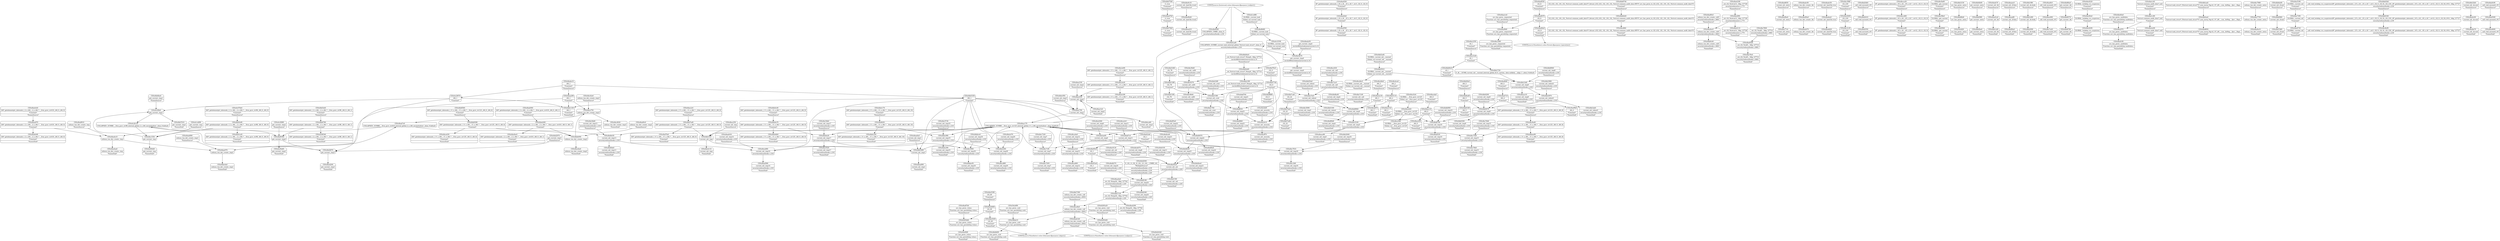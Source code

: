digraph {
	CE0x4bad7b0 [shape=record,shape=Mrecord,label="{CE0x4bad7b0|i1_true|*Constant*}"]
	CE0x4be9b40 [shape=record,shape=Mrecord,label="{CE0x4be9b40|current_sid:_land.lhs.true2}"]
	CE0x4bc2e20 [shape=record,shape=Mrecord,label="{CE0x4bc2e20|i64*_getelementptr_inbounds_(_11_x_i64_,_11_x_i64_*___llvm_gcov_ctr125,_i64_0,_i64_1)|*Constant*}"]
	CE0x4bb1330 [shape=record,shape=Mrecord,label="{CE0x4bb1330|i64_1|*Constant*|*SummSink*}"]
	CE0x4bd8a40 [shape=record,shape=Mrecord,label="{CE0x4bd8a40|current_sid:_tmp4|security/selinux/hooks.c,218|*SummSource*}"]
	CE0x4c1ef80 [shape=record,shape=Mrecord,label="{CE0x4c1ef80|GLOBAL:_current_task|Global_var:current_task|*SummSource*}"]
	CE0x4bc1550 [shape=record,shape=Mrecord,label="{CE0x4bc1550|get_current:_tmp}"]
	CE0x4bcfe10 [shape=record,shape=Mrecord,label="{CE0x4bcfe10|current_sid:_security|security/selinux/hooks.c,218}"]
	CE0x4bb0dc0 [shape=record,shape=Mrecord,label="{CE0x4bb0dc0|_ret_%struct.task_struct*_%tmp4,_!dbg_!27714|./arch/x86/include/asm/current.h,14|*SummSource*}"]
	CE0x4bb7540 [shape=record,shape=Mrecord,label="{CE0x4bb7540|i1_true|*Constant*|*SummSource*}"]
	CE0x4ba7dc0 [shape=record,shape=Mrecord,label="{CE0x4ba7dc0|current_sid:_tobool|security/selinux/hooks.c,218}"]
	CE0x4bbbce0 [shape=record,shape=Mrecord,label="{CE0x4bbbce0|current_sid:_tmp18|security/selinux/hooks.c,218|*SummSource*}"]
	CE0x4c064d0 [shape=record,shape=Mrecord,label="{CE0x4c064d0|get_current:_tmp|*SummSink*}"]
	CE0x4baf500 [shape=record,shape=Mrecord,label="{CE0x4baf500|i8*_getelementptr_inbounds_(_25_x_i8_,_25_x_i8_*_.str3,_i32_0,_i32_0)|*Constant*|*SummSource*}"]
	CE0x4bb1f10 [shape=record,shape=Mrecord,label="{CE0x4bb1f10|current_sid:_tmp}"]
	CE0x4bc71f0 [shape=record,shape=Mrecord,label="{CE0x4bc71f0|current_sid:_tmp7|security/selinux/hooks.c,218}"]
	CE0x4bdd7c0 [shape=record,shape=Mrecord,label="{CE0x4bdd7c0|current_sid:_tmp11|security/selinux/hooks.c,218}"]
	"CONST[source:0(mediator),value:0(static)][purpose:{operation}]"
	CE0x4bcdfb0 [shape=record,shape=Mrecord,label="{CE0x4bcdfb0|i32_(i32,_i32,_i16,_i32,_%struct.common_audit_data*)*_bitcast_(i32_(i32,_i32,_i16,_i32,_%struct.common_audit_data.495*)*_avc_has_perm_to_i32_(i32,_i32,_i16,_i32,_%struct.common_audit_data*)*)|*Constant*|*SummSink*}"]
	CE0x4bb60c0 [shape=record,shape=Mrecord,label="{CE0x4bb60c0|i8_1|*Constant*|*SummSink*}"]
	CE0x4bcd2a0 [shape=record,shape=Mrecord,label="{CE0x4bcd2a0|selinux_tun_dev_create:_tmp2|*SummSink*}"]
	CE0x4be65d0 [shape=record,shape=Mrecord,label="{CE0x4be65d0|_ret_i32_%call1,_!dbg_!27714|security/selinux/hooks.c,4661}"]
	CE0x4ba89c0 [shape=record,shape=Mrecord,label="{CE0x4ba89c0|selinux_tun_dev_create:_call1|security/selinux/hooks.c,4661|*SummSource*}"]
	CE0x4ba77c0 [shape=record,shape=Mrecord,label="{CE0x4ba77c0|current_sid:_entry|*SummSink*}"]
	CE0x4be2f00 [shape=record,shape=Mrecord,label="{CE0x4be2f00|_ret_i32_%retval.0,_!dbg_!27728|security/selinux/avc.c,775}"]
	CE0x4ba90a0 [shape=record,shape=Mrecord,label="{CE0x4ba90a0|selinux_tun_dev_create:_bb}"]
	CE0x4badc50 [shape=record,shape=Mrecord,label="{CE0x4badc50|current_sid:_land.lhs.true|*SummSource*}"]
	CE0x4ba87b0 [shape=record,shape=Mrecord,label="{CE0x4ba87b0|avc_has_perm:_tclass|Function::avc_has_perm&Arg::tclass::|*SummSource*}"]
	CE0x4bdc290 [shape=record,shape=Mrecord,label="{CE0x4bdc290|current_sid:_tmp19|security/selinux/hooks.c,218|*SummSink*}"]
	CE0x4bc5100 [shape=record,shape=Mrecord,label="{CE0x4bc5100|current_sid:_tmp5|security/selinux/hooks.c,218}"]
	CE0x4bacda0 [shape=record,shape=Mrecord,label="{CE0x4bacda0|i64_0|*Constant*|*SummSource*}"]
	CE0x4bc3c30 [shape=record,shape=Mrecord,label="{CE0x4bc3c30|i32_218|*Constant*|*SummSink*}"]
	CE0x4bfc9e0 [shape=record,shape=Mrecord,label="{CE0x4bfc9e0|get_current:_tmp4|./arch/x86/include/asm/current.h,14|*SummSink*}"]
	CE0x4bd1760 [shape=record,shape=Mrecord,label="{CE0x4bd1760|current_sid:_cred|security/selinux/hooks.c,218|*SummSink*}"]
	CE0x4bc7640 [shape=record,shape=Mrecord,label="{CE0x4bc7640|current_sid:_tmp15|security/selinux/hooks.c,218|*SummSource*}"]
	CE0x4c29fe0 [shape=record,shape=Mrecord,label="{CE0x4c29fe0|get_current:_tmp1}"]
	CE0x4ba4290 [shape=record,shape=Mrecord,label="{CE0x4ba4290|_ret_i32_%tmp24,_!dbg_!27742|security/selinux/hooks.c,220|*SummSink*}"]
	CE0x4bacc10 [shape=record,shape=Mrecord,label="{CE0x4bacc10|i64_0|*Constant*}"]
	CE0x4bed200 [shape=record,shape=Mrecord,label="{CE0x4bed200|get_current:_tmp3|*SummSink*}"]
	CE0x4bd16f0 [shape=record,shape=Mrecord,label="{CE0x4bd16f0|current_sid:_cred|security/selinux/hooks.c,218|*SummSource*}"]
	CE0x4bd5240 [shape=record,shape=Mrecord,label="{CE0x4bd5240|i32_1|*Constant*|*SummSource*}"]
	CE0x4bac250 [shape=record,shape=Mrecord,label="{CE0x4bac250|current_sid:_tmp|*SummSource*}"]
	CE0x4bab890 [shape=record,shape=Mrecord,label="{CE0x4bab890|selinux_tun_dev_create:_tmp1|*SummSource*}"]
	CE0x4bd2550 [shape=record,shape=Mrecord,label="{CE0x4bd2550|_call_void_mcount()_#3|*SummSink*}"]
	CE0x4bd2870 [shape=record,shape=Mrecord,label="{CE0x4bd2870|get_current:_tmp3}"]
	CE0x4bd06e0 [shape=record,shape=Mrecord,label="{CE0x4bd06e0|current_sid:_tmp22|security/selinux/hooks.c,218|*SummSink*}"]
	CE0x4bcce90 [shape=record,shape=Mrecord,label="{CE0x4bcce90|i8*_getelementptr_inbounds_(_45_x_i8_,_45_x_i8_*_.str12,_i32_0,_i32_0)|*Constant*|*SummSink*}"]
	CE0x4bcbc30 [shape=record,shape=Mrecord,label="{CE0x4bcbc30|i64_3|*Constant*}"]
	CE0x4bcd8f0 [shape=record,shape=Mrecord,label="{CE0x4bcd8f0|current_sid:_tmp20|security/selinux/hooks.c,218|*SummSink*}"]
	CE0x4bdc170 [shape=record,shape=Mrecord,label="{CE0x4bdc170|i64*_getelementptr_inbounds_(_11_x_i64_,_11_x_i64_*___llvm_gcov_ctr125,_i64_0,_i64_10)|*Constant*|*SummSource*}"]
	CE0x4bb0940 [shape=record,shape=Mrecord,label="{CE0x4bb0940|GLOBAL:_get_current|*Constant*|*SummSink*}"]
	CE0x4bb86d0 [shape=record,shape=Mrecord,label="{CE0x4bb86d0|avc_has_perm:_entry}"]
	CE0x4bdd520 [shape=record,shape=Mrecord,label="{CE0x4bdd520|current_sid:_tmp10|security/selinux/hooks.c,218|*SummSink*}"]
	CE0x4bb0b00 [shape=record,shape=Mrecord,label="{CE0x4bb0b00|get_current:_entry|*SummSource*}"]
	CE0x4bca080 [shape=record,shape=Mrecord,label="{CE0x4bca080|current_sid:_tmp14|security/selinux/hooks.c,218}"]
	CE0x4bafe70 [shape=record,shape=Mrecord,label="{CE0x4bafe70|current_sid:_bb|*SummSource*}"]
	CE0x4bd90e0 [shape=record,shape=Mrecord,label="{CE0x4bd90e0|current_sid:_if.then|*SummSink*}"]
	CE0x4bb14d0 [shape=record,shape=Mrecord,label="{CE0x4bb14d0|current_sid:_tmp8|security/selinux/hooks.c,218}"]
	CE0x4ba4e10 [shape=record,shape=Mrecord,label="{CE0x4ba4e10|selinux_tun_dev_create:_tmp}"]
	CE0x4bdbf20 [shape=record,shape=Mrecord,label="{CE0x4bdbf20|i64*_getelementptr_inbounds_(_11_x_i64_,_11_x_i64_*___llvm_gcov_ctr125,_i64_0,_i64_10)|*Constant*}"]
	CE0x4bb76b0 [shape=record,shape=Mrecord,label="{CE0x4bb76b0|i1_true|*Constant*|*SummSink*}"]
	CE0x44a90f0 [shape=record,shape=Mrecord,label="{CE0x44a90f0|avc_has_perm:_tclass|Function::avc_has_perm&Arg::tclass::|*SummSink*}"]
	CE0x4bb7010 [shape=record,shape=Mrecord,label="{CE0x4bb7010|get_current:_tmp1|*SummSink*}"]
	CE0x4ba4cb0 [shape=record,shape=Mrecord,label="{CE0x4ba4cb0|i64*_getelementptr_inbounds_(_2_x_i64_,_2_x_i64_*___llvm_gcov_ctr410,_i64_0,_i64_0)|*Constant*|*SummSource*}"]
	CE0x4baa290 [shape=record,shape=Mrecord,label="{CE0x4baa290|i64_1|*Constant*}"]
	CE0x4bd8d60 [shape=record,shape=Mrecord,label="{CE0x4bd8d60|GLOBAL:_current_task|Global_var:current_task}"]
	CE0x4bb8d00 [shape=record,shape=Mrecord,label="{CE0x4bb8d00|avc_has_perm:_ssid|Function::avc_has_perm&Arg::ssid::|*SummSink*}"]
	CE0x4c29a60 [shape=record,shape=Mrecord,label="{CE0x4c29a60|get_current:_tmp2|*SummSink*}"]
	CE0x4bad580 [shape=record,shape=Mrecord,label="{CE0x4bad580|current_sid:_tmp14|security/selinux/hooks.c,218|*SummSink*}"]
	CE0x4bcce20 [shape=record,shape=Mrecord,label="{CE0x4bcce20|i8*_getelementptr_inbounds_(_45_x_i8_,_45_x_i8_*_.str12,_i32_0,_i32_0)|*Constant*|*SummSource*}"]
	CE0x4bac700 [shape=record,shape=Mrecord,label="{CE0x4bac700|current_sid:_tmp3}"]
	CE0x4bb1d90 [shape=record,shape=Mrecord,label="{CE0x4bb1d90|current_sid:_do.body}"]
	CE0x4bbb090 [shape=record,shape=Mrecord,label="{CE0x4bbb090|selinux_tun_dev_create:_tmp2}"]
	CE0x4bb2090 [shape=record,shape=Mrecord,label="{CE0x4bb2090|current_sid:_do.body|*SummSink*}"]
	CE0x4bb4db0 [shape=record,shape=Mrecord,label="{CE0x4bb4db0|i64*_getelementptr_inbounds_(_11_x_i64_,_11_x_i64_*___llvm_gcov_ctr125,_i64_0,_i64_9)|*Constant*|*SummSink*}"]
	CE0x4bdc220 [shape=record,shape=Mrecord,label="{CE0x4bdc220|i64*_getelementptr_inbounds_(_11_x_i64_,_11_x_i64_*___llvm_gcov_ctr125,_i64_0,_i64_10)|*Constant*|*SummSink*}"]
	CE0x4bb5350 [shape=record,shape=Mrecord,label="{CE0x4bb5350|i64_1|*Constant*}"]
	CE0x4bc75d0 [shape=record,shape=Mrecord,label="{CE0x4bc75d0|current_sid:_tmp15|security/selinux/hooks.c,218}"]
	CE0x4ba84e0 [shape=record,shape=Mrecord,label="{CE0x4ba84e0|i32_8|*Constant*|*SummSink*}"]
	CE0x4c078e0 [shape=record,shape=Mrecord,label="{CE0x4c078e0|i64*_getelementptr_inbounds_(_2_x_i64_,_2_x_i64_*___llvm_gcov_ctr98,_i64_0,_i64_0)|*Constant*|*SummSource*}"]
	CE0x4bb4e20 [shape=record,shape=Mrecord,label="{CE0x4bb4e20|current_sid:_tmp17|security/selinux/hooks.c,218}"]
	CE0x4badfc0 [shape=record,shape=Mrecord,label="{CE0x4badfc0|_call_void_mcount()_#3|*SummSource*}"]
	CE0x4bd13f0 [shape=record,shape=Mrecord,label="{CE0x4bd13f0|i32_78|*Constant*|*SummSink*}"]
	CE0x4bd66a0 [shape=record,shape=Mrecord,label="{CE0x4bd66a0|get_current:_bb|*SummSource*}"]
	CE0x4bb7ed0 [shape=record,shape=Mrecord,label="{CE0x4bb7ed0|i32_22|*Constant*|*SummSink*}"]
	CE0x4bd6360 [shape=record,shape=Mrecord,label="{CE0x4bd6360|current_sid:_tmp24|security/selinux/hooks.c,220|*SummSink*}"]
	CE0x4bd1ad0 [shape=record,shape=Mrecord,label="{CE0x4bd1ad0|COLLAPSED:_GCMRE_current_task_external_global_%struct.task_struct*:_elem_0::|security/selinux/hooks.c,218}"]
	CE0x4bb7120 [shape=record,shape=Mrecord,label="{CE0x4bb7120|_ret_i32_%tmp24,_!dbg_!27742|security/selinux/hooks.c,220}"]
	CE0x4bd78c0 [shape=record,shape=Mrecord,label="{CE0x4bd78c0|i32_0|*Constant*|*SummSource*}"]
	CE0x54cbf20 [shape=record,shape=Mrecord,label="{CE0x54cbf20|avc_has_perm:_entry|*SummSink*}"]
	CE0x4bb5a40 [shape=record,shape=Mrecord,label="{CE0x4bb5a40|GLOBAL:_current_sid.__warned|Global_var:current_sid.__warned|*SummSource*}"]
	CE0x4bc5090 [shape=record,shape=Mrecord,label="{CE0x4bc5090|current_sid:_tmp5|security/selinux/hooks.c,218|*SummSource*}"]
	CE0x4bc60a0 [shape=record,shape=Mrecord,label="{CE0x4bc60a0|GLOBAL:_lockdep_rcu_suspicious|*Constant*}"]
	CE0x4c1e890 [shape=record,shape=Mrecord,label="{CE0x4c1e890|get_current:_tmp|*SummSource*}"]
	CE0x4bd2410 [shape=record,shape=Mrecord,label="{CE0x4bd2410|_call_void_mcount()_#3}"]
	CE0x4bc9370 [shape=record,shape=Mrecord,label="{CE0x4bc9370|current_sid:_call4|security/selinux/hooks.c,218}"]
	CE0x4bc5730 [shape=record,shape=Mrecord,label="{CE0x4bc5730|current_sid:_tmp19|security/selinux/hooks.c,218|*SummSource*}"]
	CE0x4bce750 [shape=record,shape=Mrecord,label="{CE0x4bce750|selinux_tun_dev_create:_tmp3}"]
	CE0x4be40a0 [shape=record,shape=Mrecord,label="{CE0x4be40a0|avc_has_perm:_auditdata|Function::avc_has_perm&Arg::auditdata::|*SummSource*}"]
	CE0x4bb8a40 [shape=record,shape=Mrecord,label="{CE0x4bb8a40|i64_5|*Constant*}"]
	CE0x4bac530 [shape=record,shape=Mrecord,label="{CE0x4bac530|current_sid:_tmp2|*SummSource*}"]
	CE0x4bfcba0 [shape=record,shape=Mrecord,label="{CE0x4bfcba0|%struct.task_struct*_(%struct.task_struct**)*_asm_movq_%gs:$_1:P_,$0_,_r,im,_dirflag_,_fpsr_,_flags_}"]
	CE0x4ba7750 [shape=record,shape=Mrecord,label="{CE0x4ba7750|selinux_tun_dev_create:_entry}"]
	CE0x4bb6960 [shape=record,shape=Mrecord,label="{CE0x4bb6960|current_sid:_if.end}"]
	CE0x4bbae90 [shape=record,shape=Mrecord,label="{CE0x4bbae90|i64*_getelementptr_inbounds_(_11_x_i64_,_11_x_i64_*___llvm_gcov_ctr125,_i64_0,_i64_8)|*Constant*|*SummSink*}"]
	CE0x4ba8550 [shape=record,shape=Mrecord,label="{CE0x4ba8550|i32_8|*Constant*|*SummSource*}"]
	CE0x4bb5180 [shape=record,shape=Mrecord,label="{CE0x4bb5180|current_sid:_tobool|security/selinux/hooks.c,218|*SummSink*}"]
	CE0x4bb6ba0 [shape=record,shape=Mrecord,label="{CE0x4bb6ba0|get_current:_tmp1|*SummSource*}"]
	CE0x4bd2970 [shape=record,shape=Mrecord,label="{CE0x4bd2970|get_current:_tmp3|*SummSource*}"]
	CE0x6265e20 [shape=record,shape=Mrecord,label="{CE0x6265e20|avc_has_perm:_tsid|Function::avc_has_perm&Arg::tsid::|*SummSource*}"]
	CE0x4ba4730 [shape=record,shape=Mrecord,label="{CE0x4ba4730|GLOBAL:_current_sid|*Constant*|*SummSink*}"]
	CE0x4bb6780 [shape=record,shape=Mrecord,label="{CE0x4bb6780|i64*_getelementptr_inbounds_(_2_x_i64_,_2_x_i64_*___llvm_gcov_ctr98,_i64_0,_i64_1)|*Constant*}"]
	CE0x4bd24b0 [shape=record,shape=Mrecord,label="{CE0x4bd24b0|_call_void_mcount()_#3|*SummSource*}"]
	CE0x4be4180 [shape=record,shape=Mrecord,label="{CE0x4be4180|_ret_i32_%retval.0,_!dbg_!27728|security/selinux/avc.c,775|*SummSource*}"]
	CE0x4bc54b0 [shape=record,shape=Mrecord,label="{CE0x4bc54b0|current_sid:_tmp17|security/selinux/hooks.c,218|*SummSource*}"]
	CE0x4bd1380 [shape=record,shape=Mrecord,label="{CE0x4bd1380|i32_78|*Constant*}"]
	CE0x4bae6a0 [shape=record,shape=Mrecord,label="{CE0x4bae6a0|current_sid:_tmp1|*SummSource*}"]
	CE0x4bac690 [shape=record,shape=Mrecord,label="{CE0x4bac690|_call_void_mcount()_#3}"]
	CE0x4c29f70 [shape=record,shape=Mrecord,label="{CE0x4c29f70|i64_1|*Constant*}"]
	CE0x4bd4ea0 [shape=record,shape=Mrecord,label="{CE0x4bd4ea0|current_sid:_tmp23|security/selinux/hooks.c,218|*SummSink*}"]
	CE0x4baf710 [shape=record,shape=Mrecord,label="{CE0x4baf710|i64_4|*Constant*}"]
	CE0x4bbbe50 [shape=record,shape=Mrecord,label="{CE0x4bbbe50|current_sid:_tmp18|security/selinux/hooks.c,218|*SummSink*}"]
	CE0x4ba8650 [shape=record,shape=Mrecord,label="{CE0x4ba8650|current_sid:_entry|*SummSource*}"]
	CE0x4bd7ed0 [shape=record,shape=Mrecord,label="{CE0x4bd7ed0|i64*_getelementptr_inbounds_(_11_x_i64_,_11_x_i64_*___llvm_gcov_ctr125,_i64_0,_i64_0)|*Constant*}"]
	CE0x4bac2c0 [shape=record,shape=Mrecord,label="{CE0x4bac2c0|i64*_getelementptr_inbounds_(_11_x_i64_,_11_x_i64_*___llvm_gcov_ctr125,_i64_0,_i64_0)|*Constant*|*SummSource*}"]
	CE0x4bd9360 [shape=record,shape=Mrecord,label="{CE0x4bd9360|get_current:_tmp2}"]
	CE0x4baf9b0 [shape=record,shape=Mrecord,label="{CE0x4baf9b0|i64_4|*Constant*|*SummSink*}"]
	CE0x4bede50 [shape=record,shape=Mrecord,label="{CE0x4bede50|get_current:_tmp4|./arch/x86/include/asm/current.h,14|*SummSource*}"]
	CE0x4bab1b0 [shape=record,shape=Mrecord,label="{CE0x4bab1b0|selinux_tun_dev_create:_call|security/selinux/hooks.c,4652|*SummSink*}"]
	CE0x4bb5110 [shape=record,shape=Mrecord,label="{CE0x4bb5110|i64_2|*Constant*}"]
	CE0x4bbc950 [shape=record,shape=Mrecord,label="{CE0x4bbc950|current_sid:_tmp3|*SummSource*}"]
	CE0x4bcb560 [shape=record,shape=Mrecord,label="{CE0x4bcb560|current_sid:_tmp6|security/selinux/hooks.c,218|*SummSource*}"]
	CE0x4bb50a0 [shape=record,shape=Mrecord,label="{CE0x4bb50a0|current_sid:_tobool|security/selinux/hooks.c,218|*SummSource*}"]
	CE0x4bb63b0 [shape=record,shape=Mrecord,label="{CE0x4bb63b0|_call_void_lockdep_rcu_suspicious(i8*_getelementptr_inbounds_(_25_x_i8_,_25_x_i8_*_.str3,_i32_0,_i32_0),_i32_218,_i8*_getelementptr_inbounds_(_45_x_i8_,_45_x_i8_*_.str12,_i32_0,_i32_0))_#10,_!dbg_!27727|security/selinux/hooks.c,218|*SummSource*}"]
	CE0x4bd6270 [shape=record,shape=Mrecord,label="{CE0x4bd6270|current_sid:_tmp24|security/selinux/hooks.c,220|*SummSource*}"]
	CE0x4bc6220 [shape=record,shape=Mrecord,label="{CE0x4bc6220|GLOBAL:_lockdep_rcu_suspicious|*Constant*|*SummSource*}"]
	CE0x4bc5520 [shape=record,shape=Mrecord,label="{CE0x4bc5520|current_sid:_tmp17|security/selinux/hooks.c,218|*SummSink*}"]
	CE0x4bd6570 [shape=record,shape=Mrecord,label="{CE0x4bd6570|get_current:_bb}"]
	CE0x4bfcaa0 [shape=record,shape=Mrecord,label="{CE0x4bfcaa0|%struct.task_struct*_(%struct.task_struct**)*_asm_movq_%gs:$_1:P_,$0_,_r,im,_dirflag_,_fpsr_,_flags_|*SummSource*}"]
	CE0x6b2b5d0 [shape=record,shape=Mrecord,label="{CE0x6b2b5d0|avc_has_perm:_tsid|Function::avc_has_perm&Arg::tsid::|*SummSink*}"]
	CE0x4bb0be0 [shape=record,shape=Mrecord,label="{CE0x4bb0be0|get_current:_entry|*SummSink*}"]
	CE0x4bc94d0 [shape=record,shape=Mrecord,label="{CE0x4bc94d0|current_sid:_call4|security/selinux/hooks.c,218|*SummSource*}"]
	CE0x4be1c80 [shape=record,shape=Mrecord,label="{CE0x4be1c80|%struct.common_audit_data*_null|*Constant*}"]
	CE0x4ba8a70 [shape=record,shape=Mrecord,label="{CE0x4ba8a70|current_sid:_do.end|*SummSink*}"]
	CE0x4bcb8e0 [shape=record,shape=Mrecord,label="{CE0x4bcb8e0|i64_3|*Constant*|*SummSource*}"]
	CE0x4bb7390 [shape=record,shape=Mrecord,label="{CE0x4bb7390|selinux_tun_dev_create:_call|security/selinux/hooks.c,4652|*SummSource*}"]
	CE0x4ba8910 [shape=record,shape=Mrecord,label="{CE0x4ba8910|selinux_tun_dev_create:_tmp|*SummSource*}"]
	CE0x4bb5480 [shape=record,shape=Mrecord,label="{CE0x4bb5480|current_sid:_tmp1}"]
	CE0x4bc0b70 [shape=record,shape=Mrecord,label="{CE0x4bc0b70|get_current:_tmp4|./arch/x86/include/asm/current.h,14}"]
	CE0x5f8ab10 [shape=record,shape=Mrecord,label="{CE0x5f8ab10|avc_has_perm:_ssid|Function::avc_has_perm&Arg::ssid::}"]
	CE0x4bb0300 [shape=record,shape=Mrecord,label="{CE0x4bb0300|current_sid:_tmp9|security/selinux/hooks.c,218|*SummSink*}"]
	CE0x4be2f70 [shape=record,shape=Mrecord,label="{CE0x4be2f70|avc_has_perm:_auditdata|Function::avc_has_perm&Arg::auditdata::}"]
	CE0x4bacd30 [shape=record,shape=Mrecord,label="{CE0x4bacd30|i64_0|*Constant*|*SummSink*}"]
	CE0x4bce420 [shape=record,shape=Mrecord,label="{CE0x4bce420|GLOBAL:___llvm_gcov_ctr125|Global_var:__llvm_gcov_ctr125}"]
	CE0x4baa970 [shape=record,shape=Mrecord,label="{CE0x4baa970|i64*_getelementptr_inbounds_(_2_x_i64_,_2_x_i64_*___llvm_gcov_ctr410,_i64_0,_i64_0)|*Constant*}"]
	CE0x4badd20 [shape=record,shape=Mrecord,label="{CE0x4badd20|current_sid:_land.lhs.true|*SummSink*}"]
	CE0x4bc7a20 [shape=record,shape=Mrecord,label="{CE0x4bc7a20|_call_void_mcount()_#3|*SummSink*}"]
	CE0x4bdc470 [shape=record,shape=Mrecord,label="{CE0x4bdc470|current_sid:_tmp20|security/selinux/hooks.c,218|*SummSource*}"]
	CE0x4bca8a0 [shape=record,shape=Mrecord,label="{CE0x4bca8a0|selinux_tun_dev_create:_call|security/selinux/hooks.c,4652}"]
	CE0x6b2b660 [shape=record,shape=Mrecord,label="{CE0x6b2b660|i16_49|*Constant*}"]
	CE0x4bd2040 [shape=record,shape=Mrecord,label="{CE0x4bd2040|0:_i32,_4:_i32,_8:_i32,_12:_i32,_:_CMRE_4,8_|*MultipleSource*|security/selinux/hooks.c,218|security/selinux/hooks.c,218|security/selinux/hooks.c,220}"]
	CE0x4bc98e0 [shape=record,shape=Mrecord,label="{CE0x4bc98e0|GLOBAL:_get_current|*Constant*}"]
	CE0x4babe10 [shape=record,shape=Mrecord,label="{CE0x4babe10|i64_1|*Constant*|*SummSource*}"]
	CE0x4bca660 [shape=record,shape=Mrecord,label="{CE0x4bca660|current_sid:_tmp12|security/selinux/hooks.c,218|*SummSink*}"]
	CE0x4bb8380 [shape=record,shape=Mrecord,label="{CE0x4bb8380|i64*_getelementptr_inbounds_(_11_x_i64_,_11_x_i64_*___llvm_gcov_ctr125,_i64_0,_i64_6)|*Constant*}"]
	CE0x4beaec0 [shape=record,shape=Mrecord,label="{CE0x4beaec0|current_sid:_if.then|*SummSource*}"]
	CE0x4bce3b0 [shape=record,shape=Mrecord,label="{CE0x4bce3b0|GLOBAL:___llvm_gcov_ctr125|Global_var:__llvm_gcov_ctr125|*SummSink*}"]
	CE0x4bcb110 [shape=record,shape=Mrecord,label="{CE0x4bcb110|current_sid:_tmp|*SummSink*}"]
	CE0x4ba9ac0 [shape=record,shape=Mrecord,label="{CE0x4ba9ac0|i64*_getelementptr_inbounds_(_2_x_i64_,_2_x_i64_*___llvm_gcov_ctr410,_i64_0,_i64_1)|*Constant*|*SummSink*}"]
	CE0x4c299f0 [shape=record,shape=Mrecord,label="{CE0x4c299f0|get_current:_tmp2|*SummSource*}"]
	CE0x4ba9c90 [shape=record,shape=Mrecord,label="{CE0x4ba9c90|_call_void_mcount()_#3|*SummSource*}"]
	CE0x4bdb900 [shape=record,shape=Mrecord,label="{CE0x4bdb900|current_sid:_tmp10|security/selinux/hooks.c,218|*SummSource*}"]
	CE0x4bc21d0 [shape=record,shape=Mrecord,label="{CE0x4bc21d0|i8_1|*Constant*}"]
	CE0x4bd15f0 [shape=record,shape=Mrecord,label="{CE0x4bd15f0|current_sid:_sid|security/selinux/hooks.c,220|*SummSink*}"]
	CE0x4bd53e0 [shape=record,shape=Mrecord,label="{CE0x4bd53e0|i32_1|*Constant*|*SummSink*}"]
	CE0x4bd1e20 [shape=record,shape=Mrecord,label="{CE0x4bd1e20|i64*_getelementptr_inbounds_(_2_x_i64_,_2_x_i64_*___llvm_gcov_ctr98,_i64_0,_i64_0)|*Constant*|*SummSink*}"]
	CE0x4ba9300 [shape=record,shape=Mrecord,label="{CE0x4ba9300|_call_void_mcount()_#3}"]
	CE0x4baa1e0 [shape=record,shape=Mrecord,label="{CE0x4baa1e0|avc_has_perm:_requested|Function::avc_has_perm&Arg::requested::|*SummSource*}"]
	CE0x4bb0e60 [shape=record,shape=Mrecord,label="{CE0x4bb0e60|_ret_%struct.task_struct*_%tmp4,_!dbg_!27714|./arch/x86/include/asm/current.h,14}"]
	CE0x4bcba00 [shape=record,shape=Mrecord,label="{CE0x4bcba00|current_sid:_tmp6|security/selinux/hooks.c,218}"]
	CE0x4bb4c40 [shape=record,shape=Mrecord,label="{CE0x4bb4c40|i64*_getelementptr_inbounds_(_11_x_i64_,_11_x_i64_*___llvm_gcov_ctr125,_i64_0,_i64_9)|*Constant*|*SummSource*}"]
	CE0x4bb0260 [shape=record,shape=Mrecord,label="{CE0x4bb0260|current_sid:_tmp9|security/selinux/hooks.c,218|*SummSource*}"]
	CE0x4bc7450 [shape=record,shape=Mrecord,label="{CE0x4bc7450|current_sid:_tmp7|security/selinux/hooks.c,218|*SummSink*}"]
	CE0x4bc4020 [shape=record,shape=Mrecord,label="{CE0x4bc4020|selinux_tun_dev_create:_tmp3|*SummSink*}"]
	CE0x4bc6290 [shape=record,shape=Mrecord,label="{CE0x4bc6290|GLOBAL:_lockdep_rcu_suspicious|*Constant*|*SummSink*}"]
	CE0x4bb1720 [shape=record,shape=Mrecord,label="{CE0x4bb1720|0:_i8,_:_GCMR_current_sid.__warned_internal_global_i8_0,_section_.data.unlikely_,_align_1:_elem_0:default:}"]
	CE0x4bcc630 [shape=record,shape=Mrecord,label="{CE0x4bcc630|current_sid:_call|security/selinux/hooks.c,218|*SummSource*}"]
	CE0x4bad430 [shape=record,shape=Mrecord,label="{CE0x4bad430|current_sid:_tmp14|security/selinux/hooks.c,218|*SummSource*}"]
	CE0x4bb6a00 [shape=record,shape=Mrecord,label="{CE0x4bb6a00|current_sid:_if.end|*SummSource*}"]
	CE0x4be5390 [shape=record,shape=Mrecord,label="{CE0x4be5390|i16_49|*Constant*|*SummSource*}"]
	CE0x4be4110 [shape=record,shape=Mrecord,label="{CE0x4be4110|_ret_i32_%retval.0,_!dbg_!27728|security/selinux/avc.c,775|*SummSink*}"]
	CE0x4bc9640 [shape=record,shape=Mrecord,label="{CE0x4bc9640|current_sid:_call4|security/selinux/hooks.c,218|*SummSink*}"]
	CE0x4bc7c00 [shape=record,shape=Mrecord,label="{CE0x4bc7c00|current_sid:_call|security/selinux/hooks.c,218|*SummSink*}"]
	CE0x4bc5900 [shape=record,shape=Mrecord,label="{CE0x4bc5900|current_sid:_tmp18|security/selinux/hooks.c,218}"]
	CE0x4bdb7d0 [shape=record,shape=Mrecord,label="{CE0x4bdb7d0|current_sid:_tmp10|security/selinux/hooks.c,218}"]
	CE0x4bc9a60 [shape=record,shape=Mrecord,label="{CE0x4bc9a60|GLOBAL:_get_current|*Constant*|*SummSource*}"]
	CE0x4bbc080 [shape=record,shape=Mrecord,label="{CE0x4bbc080|current_sid:_tmp19|security/selinux/hooks.c,218}"]
	CE0x4ba4ec0 [shape=record,shape=Mrecord,label="{CE0x4ba4ec0|selinux_tun_dev_create:_call1|security/selinux/hooks.c,4661}"]
	CE0x4bd6780 [shape=record,shape=Mrecord,label="{CE0x4bd6780|get_current:_bb|*SummSink*}"]
	CE0x4bb0180 [shape=record,shape=Mrecord,label="{CE0x4bb0180|i64_5|*Constant*|*SummSink*}"]
	CE0x4bd6180 [shape=record,shape=Mrecord,label="{CE0x4bd6180|current_sid:_tmp24|security/selinux/hooks.c,220}"]
	"CONST[source:2(external),value:2(dynamic)][purpose:{subject}]"
	CE0x4bb6cb0 [shape=record,shape=Mrecord,label="{CE0x4bb6cb0|selinux_tun_dev_create:_call1|security/selinux/hooks.c,4661|*SummSink*}"]
	CE0x4bb09f0 [shape=record,shape=Mrecord,label="{CE0x4bb09f0|get_current:_entry}"]
	CE0x4ba8c80 [shape=record,shape=Mrecord,label="{CE0x4ba8c80|i64*_getelementptr_inbounds_(_2_x_i64_,_2_x_i64_*___llvm_gcov_ctr410,_i64_0,_i64_0)|*Constant*|*SummSink*}"]
	CE0x4bb5910 [shape=record,shape=Mrecord,label="{CE0x4bb5910|GLOBAL:_current_sid.__warned|Global_var:current_sid.__warned}"]
	CE0x4bcb7e0 [shape=record,shape=Mrecord,label="{CE0x4bcb7e0|i64_2|*Constant*|*SummSink*}"]
	CE0x4bd7740 [shape=record,shape=Mrecord,label="{CE0x4bd7740|i32_0|*Constant*}"]
	CE0x4be1cf0 [shape=record,shape=Mrecord,label="{CE0x4be1cf0|%struct.common_audit_data*_null|*Constant*|*SummSource*}"]
	CE0x4bcdbc0 [shape=record,shape=Mrecord,label="{CE0x4bcdbc0|GLOBAL:_current_sid.__warned|Global_var:current_sid.__warned|*SummSink*}"]
	CE0x4bc9dd0 [shape=record,shape=Mrecord,label="{CE0x4bc9dd0|current_sid:_tmp13|security/selinux/hooks.c,218|*SummSource*}"]
	"CONST[source:0(mediator),value:2(dynamic)][purpose:{object}]"
	CE0x4bd89d0 [shape=record,shape=Mrecord,label="{CE0x4bd89d0|current_sid:_tmp4|security/selinux/hooks.c,218|*SummSink*}"]
	CE0x4ba9be0 [shape=record,shape=Mrecord,label="{CE0x4ba9be0|current_sid:_entry}"]
	CE0x4bd0470 [shape=record,shape=Mrecord,label="{CE0x4bd0470|current_sid:_tmp22|security/selinux/hooks.c,218}"]
	CE0x4bc9130 [shape=record,shape=Mrecord,label="{CE0x4bc9130|current_sid:_sid|security/selinux/hooks.c,220|*SummSource*}"]
	CE0x4bd0e50 [shape=record,shape=Mrecord,label="{CE0x4bd0e50|current_sid:_tmp13|security/selinux/hooks.c,218}"]
	CE0x4be1d60 [shape=record,shape=Mrecord,label="{CE0x4be1d60|avc_has_perm:_requested|Function::avc_has_perm&Arg::requested::|*SummSink*}"]
	CE0x4bb6d20 [shape=record,shape=Mrecord,label="{CE0x4bb6d20|i32_(i32,_i32,_i16,_i32,_%struct.common_audit_data*)*_bitcast_(i32_(i32,_i32,_i16,_i32,_%struct.common_audit_data.495*)*_avc_has_perm_to_i32_(i32,_i32,_i16,_i32,_%struct.common_audit_data*)*)|*Constant*}"]
	CE0x4ba41e0 [shape=record,shape=Mrecord,label="{CE0x4ba41e0|current_sid:_bb}"]
	CE0x4bace10 [shape=record,shape=Mrecord,label="{CE0x4bace10|current_sid:_tmp8|security/selinux/hooks.c,218|*SummSink*}"]
	CE0x4bab260 [shape=record,shape=Mrecord,label="{CE0x4bab260|i64*_getelementptr_inbounds_(_2_x_i64_,_2_x_i64_*___llvm_gcov_ctr410,_i64_0,_i64_1)|*Constant*}"]
	CE0x4bc1fd0 [shape=record,shape=Mrecord,label="{CE0x4bc1fd0|current_sid:_tmp16|security/selinux/hooks.c,218|*SummSink*}"]
	CE0x4bd02f0 [shape=record,shape=Mrecord,label="{CE0x4bd02f0|COLLAPSED:_CMRE:_elem_0::|security/selinux/hooks.c,218}"]
	CE0x4bc76b0 [shape=record,shape=Mrecord,label="{CE0x4bc76b0|current_sid:_tmp15|security/selinux/hooks.c,218|*SummSink*}"]
	CE0x4bb3870 [shape=record,shape=Mrecord,label="{CE0x4bb3870|current_sid:_tobool1|security/selinux/hooks.c,218}"]
	CE0x4be9c10 [shape=record,shape=Mrecord,label="{CE0x4be9c10|current_sid:_land.lhs.true2|*SummSource*}"]
	CE0x4bca4a0 [shape=record,shape=Mrecord,label="{CE0x4bca4a0|current_sid:_tmp12|security/selinux/hooks.c,218|*SummSource*}"]
	CE0x6265d40 [shape=record,shape=Mrecord,label="{CE0x6265d40|avc_has_perm:_tsid|Function::avc_has_perm&Arg::tsid::}"]
	CE0x4bb00e0 [shape=record,shape=Mrecord,label="{CE0x4bb00e0|i64_5|*Constant*|*SummSource*}"]
	CE0x4bb8740 [shape=record,shape=Mrecord,label="{CE0x4bb8740|i32_(i32,_i32,_i16,_i32,_%struct.common_audit_data*)*_bitcast_(i32_(i32,_i32,_i16,_i32,_%struct.common_audit_data.495*)*_avc_has_perm_to_i32_(i32,_i32,_i16,_i32,_%struct.common_audit_data*)*)|*Constant*|*SummSource*}"]
	CE0x4ba4c00 [shape=record,shape=Mrecord,label="{CE0x4ba4c00|current_sid:_do.end}"]
	CE0x4bd5e90 [shape=record,shape=Mrecord,label="{CE0x4bd5e90|i64*_getelementptr_inbounds_(_2_x_i64_,_2_x_i64_*___llvm_gcov_ctr98,_i64_0,_i64_0)|*Constant*}"]
	CE0x4bb1f80 [shape=record,shape=Mrecord,label="{CE0x4bb1f80|current_sid:_do.body|*SummSource*}"]
	CE0x4baa4a0 [shape=record,shape=Mrecord,label="{CE0x4baa4a0|_ret_i32_%tmp24,_!dbg_!27742|security/selinux/hooks.c,220|*SummSource*}"]
	CE0x4bb8940 [shape=record,shape=Mrecord,label="{CE0x4bb8940|current_sid:_tmp8|security/selinux/hooks.c,218|*SummSource*}"]
	CE0x4bace80 [shape=record,shape=Mrecord,label="{CE0x4bace80|current_sid:_tmp5|security/selinux/hooks.c,218|*SummSink*}"]
	CE0x4bcff70 [shape=record,shape=Mrecord,label="{CE0x4bcff70|current_sid:_security|security/selinux/hooks.c,218|*SummSink*}"]
	CE0x4be2e90 [shape=record,shape=Mrecord,label="{CE0x4be2e90|%struct.common_audit_data*_null|*Constant*|*SummSink*}"]
	CE0x4bb7cd0 [shape=record,shape=Mrecord,label="{CE0x4bb7cd0|i32_22|*Constant*|*SummSource*}"]
	CE0x4baf2b0 [shape=record,shape=Mrecord,label="{CE0x4baf2b0|i8*_getelementptr_inbounds_(_25_x_i8_,_25_x_i8_*_.str3,_i32_0,_i32_0)|*Constant*}"]
	CE0x4c06540 [shape=record,shape=Mrecord,label="{CE0x4c06540|i64*_getelementptr_inbounds_(_2_x_i64_,_2_x_i64_*___llvm_gcov_ctr98,_i64_0,_i64_1)|*Constant*|*SummSink*}"]
	CE0x4bcfed0 [shape=record,shape=Mrecord,label="{CE0x4bcfed0|current_sid:_security|security/selinux/hooks.c,218|*SummSource*}"]
	CE0x4bafee0 [shape=record,shape=Mrecord,label="{CE0x4bafee0|current_sid:_land.lhs.true}"]
	CE0x4bead10 [shape=record,shape=Mrecord,label="{CE0x4bead10|current_sid:_land.lhs.true2|*SummSink*}"]
	CE0x4ba8470 [shape=record,shape=Mrecord,label="{CE0x4ba8470|i32_8|*Constant*}"]
	CE0x4bcb180 [shape=record,shape=Mrecord,label="{CE0x4bcb180|i64*_getelementptr_inbounds_(_11_x_i64_,_11_x_i64_*___llvm_gcov_ctr125,_i64_0,_i64_1)|*Constant*|*SummSink*}"]
	CE0x4bb3150 [shape=record,shape=Mrecord,label="{CE0x4bb3150|avc_has_perm:_entry|*SummSource*}"]
	CE0x4bb3980 [shape=record,shape=Mrecord,label="{CE0x4bb3980|current_sid:_tobool1|security/selinux/hooks.c,218|*SummSource*}"]
	CE0x4beadf0 [shape=record,shape=Mrecord,label="{CE0x4beadf0|current_sid:_if.then}"]
	CE0x4bca430 [shape=record,shape=Mrecord,label="{CE0x4bca430|i64*_getelementptr_inbounds_(_11_x_i64_,_11_x_i64_*___llvm_gcov_ctr125,_i64_0,_i64_6)|*Constant*|*SummSink*}"]
	CE0x4bb4a70 [shape=record,shape=Mrecord,label="{CE0x4bb4a70|i64*_getelementptr_inbounds_(_11_x_i64_,_11_x_i64_*___llvm_gcov_ctr125,_i64_0,_i64_9)|*Constant*}"]
	CE0x4bb8560 [shape=record,shape=Mrecord,label="{CE0x4bb8560|i64*_getelementptr_inbounds_(_11_x_i64_,_11_x_i64_*___llvm_gcov_ctr125,_i64_0,_i64_6)|*Constant*|*SummSource*}"]
	CE0x4bd54c0 [shape=record,shape=Mrecord,label="{CE0x4bd54c0|current_sid:_sid|security/selinux/hooks.c,220}"]
	CE0x4bb3640 [shape=record,shape=Mrecord,label="{CE0x4bb3640|current_sid:_tmp16|security/selinux/hooks.c,218|*SummSource*}"]
	CE0x4bb01f0 [shape=record,shape=Mrecord,label="{CE0x4bb01f0|current_sid:_tmp11|security/selinux/hooks.c,218|*SummSink*}"]
	CE0x4bbc6a0 [shape=record,shape=Mrecord,label="{CE0x4bbc6a0|selinux_tun_dev_create:_tmp1|*SummSink*}"]
	CE0x4bd1580 [shape=record,shape=Mrecord,label="{CE0x4bd1580|current_sid:_cred|security/selinux/hooks.c,218}"]
	"CONST[source:0(mediator),value:2(dynamic)][purpose:{subject}]"
	CE0x4bc7980 [shape=record,shape=Mrecord,label="{CE0x4bc7980|selinux_tun_dev_create:_entry|*SummSource*}"]
	CE0x4bb0070 [shape=record,shape=Mrecord,label="{CE0x4bb0070|current_sid:_tmp9|security/selinux/hooks.c,218}"]
	CE0x4ba4600 [shape=record,shape=Mrecord,label="{CE0x4ba4600|_call_void_mcount()_#3|*SummSink*}"]
	CE0x4bccd60 [shape=record,shape=Mrecord,label="{CE0x4bccd60|i8*_getelementptr_inbounds_(_45_x_i8_,_45_x_i8_*_.str12,_i32_0,_i32_0)|*Constant*}"]
	CE0x4bd7d60 [shape=record,shape=Mrecord,label="{CE0x4bd7d60|current_sid:_if.end|*SummSink*}"]
	CE0x4bc7ac0 [shape=record,shape=Mrecord,label="{CE0x4bc7ac0|current_sid:_call|security/selinux/hooks.c,218}"]
	CE0x4bbaf00 [shape=record,shape=Mrecord,label="{CE0x4bbaf00|i64*_getelementptr_inbounds_(_11_x_i64_,_11_x_i64_*___llvm_gcov_ctr125,_i64_0,_i64_8)|*Constant*|*SummSource*}"]
	CE0x4bc8e90 [shape=record,shape=Mrecord,label="{CE0x4bc8e90|_call_void_lockdep_rcu_suspicious(i8*_getelementptr_inbounds_(_25_x_i8_,_25_x_i8_*_.str3,_i32_0,_i32_0),_i32_218,_i8*_getelementptr_inbounds_(_45_x_i8_,_45_x_i8_*_.str12,_i32_0,_i32_0))_#10,_!dbg_!27727|security/selinux/hooks.c,218|*SummSink*}"]
	CE0x4c1f190 [shape=record,shape=Mrecord,label="{CE0x4c1f190|GLOBAL:_current_task|Global_var:current_task|*SummSink*}"]
	CE0x4baf590 [shape=record,shape=Mrecord,label="{CE0x4baf590|i8*_getelementptr_inbounds_(_25_x_i8_,_25_x_i8_*_.str3,_i32_0,_i32_0)|*Constant*|*SummSink*}"]
	CE0x4bc2350 [shape=record,shape=Mrecord,label="{CE0x4bc2350|i8_1|*Constant*|*SummSource*}"]
	CE0x4bab940 [shape=record,shape=Mrecord,label="{CE0x4bab940|i64*_getelementptr_inbounds_(_2_x_i64_,_2_x_i64_*___llvm_gcov_ctr410,_i64_0,_i64_1)|*Constant*|*SummSource*}"]
	CE0x4bd8960 [shape=record,shape=Mrecord,label="{CE0x4bd8960|current_sid:_tmp4|security/selinux/hooks.c,218}"]
	CE0x4bdf760 [shape=record,shape=Mrecord,label="{CE0x4bdf760|current_sid:_tmp21|security/selinux/hooks.c,218|*SummSource*}"]
	CE0x4bd50c0 [shape=record,shape=Mrecord,label="{CE0x4bd50c0|i32_1|*Constant*}"]
	CE0x4bdc400 [shape=record,shape=Mrecord,label="{CE0x4bdc400|current_sid:_tmp20|security/selinux/hooks.c,218}"]
	CE0x4bac430 [shape=record,shape=Mrecord,label="{CE0x4bac430|current_sid:_tmp2}"]
	CE0x4bab470 [shape=record,shape=Mrecord,label="{CE0x4bab470|selinux_tun_dev_create:_bb|*SummSink*}"]
	CE0x6265db0 [shape=record,shape=Mrecord,label="{CE0x6265db0|avc_has_perm:_tclass|Function::avc_has_perm&Arg::tclass::}"]
	CE0x4baf840 [shape=record,shape=Mrecord,label="{CE0x4baf840|i64_4|*Constant*|*SummSource*}"]
	CE0x4bdf860 [shape=record,shape=Mrecord,label="{CE0x4bdf860|current_sid:_tmp21|security/selinux/hooks.c,218|*SummSink*}"]
	CE0x4bca2c0 [shape=record,shape=Mrecord,label="{CE0x4bca2c0|current_sid:_tmp11|security/selinux/hooks.c,218|*SummSource*}"]
	CE0x4bac3c0 [shape=record,shape=Mrecord,label="{CE0x4bac3c0|current_sid:_tmp2|*SummSink*}"]
	CE0x4bc6400 [shape=record,shape=Mrecord,label="{CE0x4bc6400|i32_218|*Constant*}"]
	CE0x4bb6340 [shape=record,shape=Mrecord,label="{CE0x4bb6340|_call_void_lockdep_rcu_suspicious(i8*_getelementptr_inbounds_(_25_x_i8_,_25_x_i8_*_.str3,_i32_0,_i32_0),_i32_218,_i8*_getelementptr_inbounds_(_45_x_i8_,_45_x_i8_*_.str12,_i32_0,_i32_0))_#10,_!dbg_!27727|security/selinux/hooks.c,218}"]
	CE0x4bd4cd0 [shape=record,shape=Mrecord,label="{CE0x4bd4cd0|current_sid:_tmp23|security/selinux/hooks.c,218|*SummSource*}"]
	CE0x4bab7e0 [shape=record,shape=Mrecord,label="{CE0x4bab7e0|COLLAPSED:_GCMRE___llvm_gcov_ctr410_internal_global_2_x_i64_zeroinitializer:_elem_0:default:}"]
	CE0x4ba9fd0 [shape=record,shape=Mrecord,label="{CE0x4ba9fd0|avc_has_perm:_requested|Function::avc_has_perm&Arg::requested::}"]
	CE0x4bd7fa0 [shape=record,shape=Mrecord,label="{CE0x4bd7fa0|i64*_getelementptr_inbounds_(_11_x_i64_,_11_x_i64_*___llvm_gcov_ctr125,_i64_0,_i64_0)|*Constant*|*SummSink*}"]
	CE0x4bdf630 [shape=record,shape=Mrecord,label="{CE0x4bdf630|current_sid:_tmp21|security/selinux/hooks.c,218}"]
	CE0x4ba5180 [shape=record,shape=Mrecord,label="{CE0x4ba5180|GLOBAL:_current_sid|*Constant*|*SummSource*}"]
	CE0x4bb32b0 [shape=record,shape=Mrecord,label="{CE0x4bb32b0|current_sid:_do.end|*SummSource*}"]
	CE0x4babc00 [shape=record,shape=Mrecord,label="{CE0x4babc00|selinux_tun_dev_create:_bb|*SummSource*}"]
	CE0x4ba7390 [shape=record,shape=Mrecord,label="{CE0x4ba7390|GLOBAL:_current_sid|*Constant*}"]
	CE0x4bc3980 [shape=record,shape=Mrecord,label="{CE0x4bc3980|i32_218|*Constant*|*SummSource*}"]
	CE0x4bcb670 [shape=record,shape=Mrecord,label="{CE0x4bcb670|current_sid:_tmp6|security/selinux/hooks.c,218|*SummSink*}"]
	CE0x4bca3c0 [shape=record,shape=Mrecord,label="{CE0x4bca3c0|current_sid:_tmp12|security/selinux/hooks.c,218}"]
	CE0x4bae070 [shape=record,shape=Mrecord,label="{CE0x4bae070|selinux_tun_dev_create:_tmp1}"]
	CE0x4bb3ab0 [shape=record,shape=Mrecord,label="{CE0x4bb3ab0|current_sid:_tobool1|security/selinux/hooks.c,218|*SummSink*}"]
	CE0x4bb5eb0 [shape=record,shape=Mrecord,label="{CE0x4bb5eb0|i64*_getelementptr_inbounds_(_2_x_i64_,_2_x_i64_*___llvm_gcov_ctr98,_i64_0,_i64_1)|*Constant*|*SummSource*}"]
	CE0x4bd8f50 [shape=record,shape=Mrecord,label="{CE0x4bd8f50|%struct.task_struct*_(%struct.task_struct**)*_asm_movq_%gs:$_1:P_,$0_,_r,im,_dirflag_,_fpsr_,_flags_|*SummSink*}"]
	CE0x4be7800 [shape=record,shape=Mrecord,label="{CE0x4be7800|_ret_i32_%call1,_!dbg_!27714|security/selinux/hooks.c,4661|*SummSource*}"]
	CE0x4ba60c0 [shape=record,shape=Mrecord,label="{CE0x4ba60c0|selinux_tun_dev_create:_tmp2|*SummSource*}"]
	CE0x4bcbca0 [shape=record,shape=Mrecord,label="{CE0x4bcbca0|i64_2|*Constant*|*SummSource*}"]
	CE0x4bd4b50 [shape=record,shape=Mrecord,label="{CE0x4bd4b50|current_sid:_tmp23|security/selinux/hooks.c,218}"]
	CE0x4bac170 [shape=record,shape=Mrecord,label="{CE0x4bac170|COLLAPSED:_GCMRE___llvm_gcov_ctr125_internal_global_11_x_i64_zeroinitializer:_elem_0:default:}"]
	CE0x4bd0de0 [shape=record,shape=Mrecord,label="{CE0x4bd0de0|current_sid:_tmp13|security/selinux/hooks.c,218|*SummSink*}"]
	CE0x4c2b120 [shape=record,shape=Mrecord,label="{CE0x4c2b120|COLLAPSED:_GCMRE___llvm_gcov_ctr98_internal_global_2_x_i64_zeroinitializer:_elem_0:default:}"]
	CE0x54cbf90 [shape=record,shape=Mrecord,label="{CE0x54cbf90|avc_has_perm:_ssid|Function::avc_has_perm&Arg::ssid::|*SummSource*}"]
	CE0x4bce5a0 [shape=record,shape=Mrecord,label="{CE0x4bce5a0|GLOBAL:___llvm_gcov_ctr125|Global_var:__llvm_gcov_ctr125|*SummSource*}"]
	CE0x4be41f0 [shape=record,shape=Mrecord,label="{CE0x4be41f0|avc_has_perm:_auditdata|Function::avc_has_perm&Arg::auditdata::|*SummSink*}"]
	CE0x4be78c0 [shape=record,shape=Mrecord,label="{CE0x4be78c0|_ret_i32_%call1,_!dbg_!27714|security/selinux/hooks.c,4661|*SummSink*}"]
	CE0x4ba4aa0 [shape=record,shape=Mrecord,label="{CE0x4ba4aa0|selinux_tun_dev_create:_tmp|*SummSink*}"]
	CE0x4bc42e0 [shape=record,shape=Mrecord,label="{CE0x4bc42e0|selinux_tun_dev_create:_tmp3|*SummSource*}"]
	CE0x4bbca60 [shape=record,shape=Mrecord,label="{CE0x4bbca60|current_sid:_tmp3|*SummSink*}"]
	CE0x4bc7320 [shape=record,shape=Mrecord,label="{CE0x4bc7320|current_sid:_tmp7|security/selinux/hooks.c,218|*SummSource*}"]
	CE0x4bc9ed0 [shape=record,shape=Mrecord,label="{CE0x4bc9ed0|i64*_getelementptr_inbounds_(_11_x_i64_,_11_x_i64_*___llvm_gcov_ctr125,_i64_0,_i64_8)|*Constant*}"]
	CE0x4bb1c60 [shape=record,shape=Mrecord,label="{CE0x4bb1c60|current_sid:_bb|*SummSink*}"]
	CE0x4bb7ba0 [shape=record,shape=Mrecord,label="{CE0x4bb7ba0|i32_22|*Constant*}"]
	CE0x4bae890 [shape=record,shape=Mrecord,label="{CE0x4bae890|current_sid:_tmp1|*SummSink*}"]
	CE0x4bdc300 [shape=record,shape=Mrecord,label="{CE0x4bdc300|_ret_%struct.task_struct*_%tmp4,_!dbg_!27714|./arch/x86/include/asm/current.h,14|*SummSink*}"]
	CE0x4bcb870 [shape=record,shape=Mrecord,label="{CE0x4bcb870|i64_3|*Constant*|*SummSink*}"]
	CE0x4bd88f0 [shape=record,shape=Mrecord,label="{CE0x4bd88f0|i32_0|*Constant*|*SummSink*}"]
	CE0x4bd1460 [shape=record,shape=Mrecord,label="{CE0x4bd1460|i32_78|*Constant*|*SummSource*}"]
	CE0x4be5450 [shape=record,shape=Mrecord,label="{CE0x4be5450|i16_49|*Constant*|*SummSink*}"]
	CE0x4bd05e0 [shape=record,shape=Mrecord,label="{CE0x4bd05e0|current_sid:_tmp22|security/selinux/hooks.c,218|*SummSource*}"]
	CE0x4bc2e90 [shape=record,shape=Mrecord,label="{CE0x4bc2e90|i64*_getelementptr_inbounds_(_11_x_i64_,_11_x_i64_*___llvm_gcov_ctr125,_i64_0,_i64_1)|*Constant*|*SummSource*}"]
	CE0x4bc7910 [shape=record,shape=Mrecord,label="{CE0x4bc7910|current_sid:_tmp16|security/selinux/hooks.c,218}"]
	CE0x4ba9a10 [shape=record,shape=Mrecord,label="{CE0x4ba9a10|selinux_tun_dev_create:_entry|*SummSink*}"]
	CE0x4bcfed0 -> CE0x4bcfe10
	CE0x4ba7390 -> CE0x4ba4730
	CE0x4bd24b0 -> CE0x4bd2410
	CE0x4bb1d90 -> CE0x4bb2090
	CE0x4bdb7d0 -> CE0x4bdd7c0
	CE0x4bdf630 -> CE0x4bcfe10
	CE0x4bdd7c0 -> CE0x4bb01f0
	CE0x4bb5350 -> CE0x4bb5480
	CE0x4bb7540 -> CE0x4bad7b0
	CE0x4bac170 -> CE0x4bd0e50
	CE0x4bae6a0 -> CE0x4bb5480
	CE0x4bac430 -> CE0x4bac700
	CE0x4bb5350 -> CE0x4bca3c0
	CE0x4bdc170 -> CE0x4bdbf20
	CE0x4bc54b0 -> CE0x4bb4e20
	CE0x4bbc080 -> CE0x4bdc290
	CE0x4bb8560 -> CE0x4bb8380
	CE0x5f8ab10 -> CE0x4bb8d00
	CE0x4bae070 -> CE0x4bab7e0
	CE0x4bca3c0 -> CE0x4bca660
	CE0x4c2b120 -> CE0x4bd9360
	CE0x4bab7e0 -> CE0x4bbb090
	CE0x4bb5110 -> CE0x4bd8960
	CE0x4c29fe0 -> CE0x4bb7010
	CE0x4bc5100 -> CE0x4bcba00
	CE0x6b2b660 -> CE0x6265db0
	CE0x4bac2c0 -> CE0x4bd7ed0
	CE0x4bce750 -> CE0x4bab7e0
	CE0x4ba60c0 -> CE0x4bbb090
	CE0x4bcb8e0 -> CE0x4bcbc30
	CE0x4bbb090 -> CE0x4bce750
	CE0x4be5450 -> "CONST[source:0(mediator),value:2(dynamic)][purpose:{object}]"
	CE0x4bc7320 -> CE0x4bc71f0
	CE0x4be4180 -> CE0x4be2f00
	CE0x4be9c10 -> CE0x4be9b40
	CE0x4bcba00 -> CE0x4bcb670
	CE0x4bd50c0 -> CE0x4bd53e0
	CE0x4bc9370 -> CE0x4bc9640
	CE0x4bb6d20 -> CE0x4bcdfb0
	CE0x4babe10 -> CE0x4c29f70
	CE0x4c1ef80 -> CE0x4bd8d60
	CE0x4bcfe10 -> CE0x4bcff70
	CE0x4bca8a0 -> CE0x5f8ab10
	CE0x4bc71f0 -> CE0x4bc7450
	CE0x4ba8550 -> CE0x4ba8470
	CE0x4bb0e60 -> CE0x4bdc300
	CE0x4bc5100 -> CE0x4bace80
	CE0x4bb6340 -> CE0x4bc8e90
	CE0x4bdb900 -> CE0x4bdb7d0
	CE0x4bc9130 -> CE0x4bd54c0
	CE0x4bb7120 -> CE0x4ba4290
	CE0x4bd8960 -> CE0x4bc5100
	CE0x4bd2970 -> CE0x4bd2870
	CE0x4bd2870 -> CE0x4bed200
	CE0x4bd50c0 -> CE0x4bd54c0
	CE0x4be7800 -> CE0x4be65d0
	CE0x4ba90a0 -> CE0x4bab470
	CE0x4bd1ad0 -> CE0x4bc0b70
	CE0x4beaec0 -> CE0x4beadf0
	CE0x4bc94d0 -> CE0x4bc9370
	CE0x4bb5eb0 -> CE0x4bb6780
	CE0x4bb7ba0 -> CE0x4bcfe10
	CE0x4bcfe10 -> CE0x4bd0470
	CE0x4bc75d0 -> CE0x4bc7910
	CE0x4bb1f10 -> CE0x4bb5480
	CE0x4bb0070 -> CE0x4bdb7d0
	CE0x4bb6780 -> CE0x4bd9360
	CE0x4bb00e0 -> CE0x4bb8a40
	CE0x4ba9be0 -> CE0x4ba77c0
	CE0x4bd6570 -> CE0x4bd6780
	CE0x4bd7ed0 -> CE0x4bb1f10
	CE0x4bb8940 -> CE0x4bb14d0
	CE0x4bd9360 -> CE0x4c29a60
	CE0x4ba4ec0 -> CE0x4bb6cb0
	CE0x4bcbc30 -> CE0x4bd8960
	CE0x4bb6ba0 -> CE0x4c29fe0
	CE0x4bd1380 -> CE0x4bd1580
	CE0x4be65d0 -> CE0x4be78c0
	CE0x4baa290 -> CE0x4bce750
	CE0x4bac700 -> CE0x4bbca60
	CE0x4babc00 -> CE0x4ba90a0
	CE0x4baa290 -> CE0x4bb1330
	CE0x4be2f00 -> CE0x4ba4ec0
	CE0x4bcce20 -> CE0x4bccd60
	CE0x4bb5350 -> CE0x4bb1330
	CE0x4bb0dc0 -> CE0x4bb0e60
	CE0x4bb86d0 -> CE0x54cbf20
	CE0x4bc7640 -> CE0x4bc75d0
	CE0x4bd0e50 -> CE0x4bd0de0
	CE0x4ba4e10 -> CE0x4ba4aa0
	CE0x4bb5480 -> CE0x4bac170
	CE0x4bbb090 -> CE0x4bcd2a0
	CE0x4bb3870 -> CE0x4bb0070
	CE0x4c078e0 -> CE0x4bd5e90
	CE0x6265db0 -> CE0x44a90f0
	CE0x4bc1550 -> CE0x4c29fe0
	CE0x4bfcaa0 -> CE0x4bfcba0
	CE0x4ba7750 -> CE0x4ba9a10
	CE0x4bc5900 -> CE0x4bac170
	CE0x4bd66a0 -> CE0x4bd6570
	CE0x4bad7b0 -> CE0x4bb76b0
	CE0x4bcbc30 -> CE0x4bcb870
	CE0x4ba9fd0 -> CE0x4be1d60
	CE0x4ba4c00 -> CE0x4ba8a70
	CE0x4bbc080 -> CE0x4bdc400
	"CONST[source:2(external),value:2(dynamic)][purpose:{subject}]" -> CE0x4c1ef80
	CE0x4bb0e60 -> CE0x4bc9370
	CE0x4bb5910 -> CE0x4bcdbc0
	CE0x4bd16f0 -> CE0x4bd1580
	CE0x4bccd60 -> CE0x4bcce90
	CE0x4bc7910 -> CE0x4bc1fd0
	CE0x4bdbf20 -> CE0x4bdc220
	CE0x4bc9dd0 -> CE0x4bd0e50
	CE0x4bdd7c0 -> CE0x4bca3c0
	CE0x4bc6400 -> CE0x4bc3c30
	CE0x4bb4a70 -> CE0x4bb4db0
	CE0x4bc71f0 -> CE0x4bac170
	CE0x4baf710 -> CE0x4bb0070
	CE0x4bbbce0 -> CE0x4bc5900
	CE0x4bc5730 -> CE0x4bbc080
	CE0x4bacda0 -> CE0x4bacc10
	CE0x4bb3870 -> CE0x4bb3ab0
	CE0x4bd4cd0 -> CE0x4bd4b50
	CE0x4bb4e20 -> CE0x4bc5520
	CE0x4bb32b0 -> CE0x4ba4c00
	CE0x4badfc0 -> CE0x4bac690
	CE0x4bc2e20 -> CE0x4bcb180
	CE0x4baa970 -> CE0x4ba4e10
	CE0x4bb3640 -> CE0x4bc7910
	CE0x4c29f70 -> CE0x4bd2870
	CE0x4bc9370 -> CE0x4bd1580
	CE0x4bdf760 -> CE0x4bdf630
	CE0x4bd5240 -> CE0x4bd50c0
	CE0x6265d40 -> CE0x6b2b5d0
	CE0x4baf500 -> CE0x4baf2b0
	CE0x4bc5900 -> CE0x4bbbe50
	CE0x4bb8380 -> CE0x4bca430
	CE0x4bc9ed0 -> CE0x4bbae90
	CE0x4bac170 -> CE0x4bb1f10
	CE0x4bab7e0 -> CE0x4ba4e10
	CE0x4bb8a40 -> CE0x4bb0070
	CE0x4bd8a40 -> CE0x4bd8960
	CE0x4bb0070 -> CE0x4bb0300
	CE0x4bca8a0 -> CE0x6265d40
	CE0x4bb50a0 -> CE0x4ba7dc0
	CE0x4bca4a0 -> CE0x4bca3c0
	CE0x4bede50 -> CE0x4bc0b70
	CE0x4bd7740 -> CE0x4bd54c0
	CE0x4ba8650 -> CE0x4ba9be0
	CE0x4bd1380 -> CE0x4bd13f0
	CE0x4bacc10 -> CE0x4bc5100
	CE0x4bac430 -> CE0x4bac3c0
	CE0x4bac530 -> CE0x4bac430
	CE0x4ba84e0 -> "CONST[source:0(mediator),value:0(static)][purpose:{operation}]"
	CE0x4bb09f0 -> CE0x4bb0be0
	CE0x4bce420 -> CE0x4bc5100
	CE0x4bac170 -> CE0x4bb4e20
	CE0x4bd8d60 -> CE0x4bc0b70
	CE0x4bcb560 -> CE0x4bcba00
	CE0x4bca080 -> CE0x4bac170
	CE0x4bb5350 -> CE0x4bac700
	CE0x4bd02f0 -> CE0x4bd0470
	CE0x4bad430 -> CE0x4bca080
	CE0x4bb7ba0 -> CE0x4bb7ed0
	CE0x4ba4e10 -> CE0x4bae070
	CE0x4bbc950 -> CE0x4bac700
	CE0x4bce420 -> CE0x4bdb7d0
	CE0x4bd8960 -> CE0x4bd89d0
	CE0x4bab260 -> CE0x4ba9ac0
	CE0x4bc9a60 -> CE0x4bc98e0
	CE0x4bd1580 -> CE0x4bdf630
	CE0x4bd7740 -> CE0x4bd88f0
	CE0x4bca3c0 -> CE0x4bac170
	CE0x4bacc10 -> CE0x4bdb7d0
	CE0x4bc60a0 -> CE0x4bc6290
	CE0x4bc75d0 -> CE0x4bc76b0
	CE0x4bd1580 -> CE0x4bd1760
	CE0x4bc0b70 -> CE0x4bb0e60
	CE0x4bd8d60 -> CE0x4bd1ad0
	CE0x4bc3980 -> CE0x4bc6400
	CE0x4bdb7d0 -> CE0x4bdd520
	CE0x4bb5350 -> CE0x4bc71f0
	CE0x4bc21d0 -> CE0x4bb1720
	CE0x4bb5110 -> CE0x4bcb7e0
	CE0x4bb5350 -> CE0x4bca080
	CE0x4bd7740 -> CE0x4bcfe10
	CE0x4bac170 -> CE0x4bdd7c0
	CE0x4bac690 -> CE0x4bc7a20
	CE0x4bd6180 -> CE0x4bd6360
	CE0x4bac170 -> CE0x4bcba00
	CE0x4bdc470 -> CE0x4bdc400
	CE0x4baa1e0 -> CE0x4ba9fd0
	CE0x4bac170 -> CE0x4bac430
	CE0x4bd1460 -> CE0x4bd1380
	CE0x4bd5e90 -> CE0x4bc1550
	CE0x4bc0b70 -> CE0x4bfc9e0
	CE0x4ba4ec0 -> CE0x4be65d0
	CE0x4bc9ed0 -> CE0x4bc75d0
	CE0x4bd8d60 -> CE0x4c1f190
	CE0x4bb6780 -> CE0x4c06540
	CE0x4bc2e90 -> CE0x4bc2e20
	CE0x4bae070 -> CE0x4bbc6a0
	CE0x4bab940 -> CE0x4bab260
	CE0x4bd4b50 -> CE0x4bd4ea0
	CE0x4bc2e20 -> CE0x4bac430
	CE0x4bb8380 -> CE0x4bd0e50
	CE0x4c29f70 -> CE0x4bb1330
	CE0x4bb5a40 -> CE0x4bb5910
	CE0x4c299f0 -> CE0x4bd9360
	CE0x4bac250 -> CE0x4bb1f10
	CE0x4bb4a70 -> CE0x4bb4e20
	CE0x4bd2410 -> CE0x4bd2550
	CE0x4be40a0 -> CE0x4be2f70
	CE0x4ba8470 -> CE0x4ba84e0
	CE0x4ba8470 -> CE0x4ba9fd0
	CE0x4bdbf20 -> CE0x4bbc080
	CE0x4baf840 -> CE0x4baf710
	CE0x4ba4cb0 -> CE0x4baa970
	CE0x4bb63b0 -> CE0x4bb6340
	CE0x4bd7740 -> CE0x4ba7dc0
	CE0x4bd1ad0 -> CE0x4bd0470
	CE0x4bb5480 -> CE0x4bae890
	CE0x4bd9360 -> CE0x4bd2870
	CE0x4bab890 -> CE0x4bae070
	CE0x4bd54c0 -> CE0x4bd15f0
	CE0x4bd6180 -> CE0x4bb7120
	CE0x4bcc630 -> CE0x4bc7ac0
	CE0x4ba41e0 -> CE0x4bb1c60
	CE0x4be5390 -> CE0x6b2b660
	CE0x4bb5350 -> CE0x4bc7910
	CE0x4babe10 -> CE0x4baa290
	CE0x4bd0470 -> CE0x4bd06e0
	CE0x54cbf90 -> CE0x5f8ab10
	CE0x4bdc400 -> CE0x4bac170
	CE0x4bab260 -> CE0x4bbb090
	CE0x4be1cf0 -> CE0x4be1c80
	CE0x4badc50 -> CE0x4bafee0
	CE0x4bb1720 -> CE0x4bb14d0
	CE0x4be2f00 -> CE0x4be4110
	CE0x4bb0b00 -> CE0x4bb09f0
	CE0x4be2f70 -> CE0x4be41f0
	CE0x4bd78c0 -> CE0x4bd7740
	CE0x4bb14d0 -> CE0x4bb3870
	CE0x4bb8740 -> CE0x4bb6d20
	CE0x4babe10 -> CE0x4bb5350
	CE0x4bb7390 -> CE0x4bca8a0
	CE0x4c29fe0 -> CE0x4c2b120
	CE0x4beadf0 -> CE0x4bd90e0
	CE0x6b2b660 -> CE0x4be5450
	CE0x4bc7ac0 -> CE0x4ba7dc0
	CE0x4bcbca0 -> CE0x4bb5110
	CE0x4ba7dc0 -> CE0x4bb5180
	CE0x4bb7cd0 -> CE0x4bb7ba0
	CE0x4bb5350 -> CE0x4bdc400
	CE0x4be1c80 -> CE0x4be2f70
	CE0x4bd0470 -> CE0x4bd4b50
	CE0x4bce750 -> CE0x4bc4020
	CE0x4bab1b0 -> "CONST[source:0(mediator),value:2(dynamic)][purpose:{object}]"
	CE0x4bd54c0 -> CE0x4bd6180
	CE0x4baa970 -> CE0x4ba8c80
	CE0x4bbaf00 -> CE0x4bc9ed0
	CE0x4bac170 -> CE0x4bc75d0
	CE0x4ba8910 -> CE0x4ba4e10
	CE0x4bb8a40 -> CE0x4bb0180
	CE0x4bd05e0 -> CE0x4bd0470
	CE0x4bac170 -> CE0x4bbc080
	CE0x4bd4b50 -> CE0x4bd54c0
	CE0x4bd2040 -> CE0x4bd6180
	CE0x4baf2b0 -> CE0x4baf590
	CE0x4baa290 -> CE0x4bae070
	CE0x4bce420 -> CE0x4bce3b0
	CE0x4bdc400 -> CE0x4bcd8f0
	CE0x4bb5350 -> CE0x4bc5900
	CE0x6265e20 -> CE0x6265d40
	CE0x4c29f70 -> CE0x4c29fe0
	CE0x4bb7120 -> CE0x4bca8a0
	CE0x4bc6220 -> CE0x4bc60a0
	CE0x4c1e890 -> CE0x4bc1550
	CE0x4bd2870 -> CE0x4c2b120
	CE0x4bb4e20 -> CE0x4bc5900
	CE0x4bdf630 -> CE0x4bdf860
	CE0x4c2b120 -> CE0x4bc1550
	CE0x4bc98e0 -> CE0x4bb0940
	CE0x4bd5e90 -> CE0x4bd1e20
	CE0x4bb14d0 -> CE0x4bace10
	CE0x4ba9c90 -> CE0x4ba9300
	CE0x4bb3980 -> CE0x4bb3870
	CE0x4ba9300 -> CE0x4ba4600
	CE0x4baf710 -> CE0x4baf9b0
	CE0x4be1c80 -> CE0x4be2e90
	CE0x4bc1550 -> CE0x4c064d0
	CE0x4bc5090 -> CE0x4bc5100
	CE0x4bc42e0 -> CE0x4bce750
	CE0x4bcba00 -> CE0x4bc71f0
	CE0x4bd7740 -> CE0x4bd1580
	CE0x4bd6270 -> CE0x4bd6180
	CE0x4bd1ad0 -> CE0x4bd1ad0
	CE0x4bb3150 -> CE0x4bb86d0
	CE0x4bc7980 -> CE0x4ba7750
	CE0x4bd0e50 -> CE0x4bca080
	CE0x4bc7910 -> CE0x4bac170
	CE0x4be9b40 -> CE0x4bead10
	CE0x4bb6a00 -> CE0x4bb6960
	CE0x4bab1b0 -> "CONST[source:0(mediator),value:2(dynamic)][purpose:{subject}]"
	CE0x4bafee0 -> CE0x4badd20
	CE0x4bb6960 -> CE0x4bd7d60
	CE0x4bc21d0 -> CE0x4bb60c0
	CE0x4ba7dc0 -> CE0x4bd8960
	"CONST[source:2(external),value:2(dynamic)][purpose:{subject}]" -> CE0x4bd02f0
	CE0x4bac700 -> CE0x4bac170
	CE0x4bacc10 -> CE0x4bacd30
	CE0x4bd7ed0 -> CE0x4bd7fa0
	CE0x4bb5910 -> CE0x4bb14d0
	CE0x4ba87b0 -> CE0x6265db0
	CE0x4bc2350 -> CE0x4bc21d0
	CE0x4bca8a0 -> CE0x4bab1b0
	CE0x4ba89c0 -> CE0x4ba4ec0
	CE0x4bc7ac0 -> CE0x4bc7c00
	"CONST[source:2(external),value:2(dynamic)][purpose:{subject}]" -> CE0x4bd1ad0
	CE0x4ba5180 -> CE0x4ba7390
	CE0x4bafe70 -> CE0x4ba41e0
	CE0x4bb4c40 -> CE0x4bb4a70
	CE0x4bca080 -> CE0x4bad580
	CE0x4bb1f80 -> CE0x4bb1d90
	CE0x4bb1f10 -> CE0x4bcb110
	CE0x4bb0260 -> CE0x4bb0070
	CE0x4bce5a0 -> CE0x4bce420
	CE0x4bfcba0 -> CE0x4bd8f50
	CE0x4bca2c0 -> CE0x4bdd7c0
	CE0x4baa4a0 -> CE0x4bb7120
	CE0x4bd1ad0 -> CE0x4bdf630
}